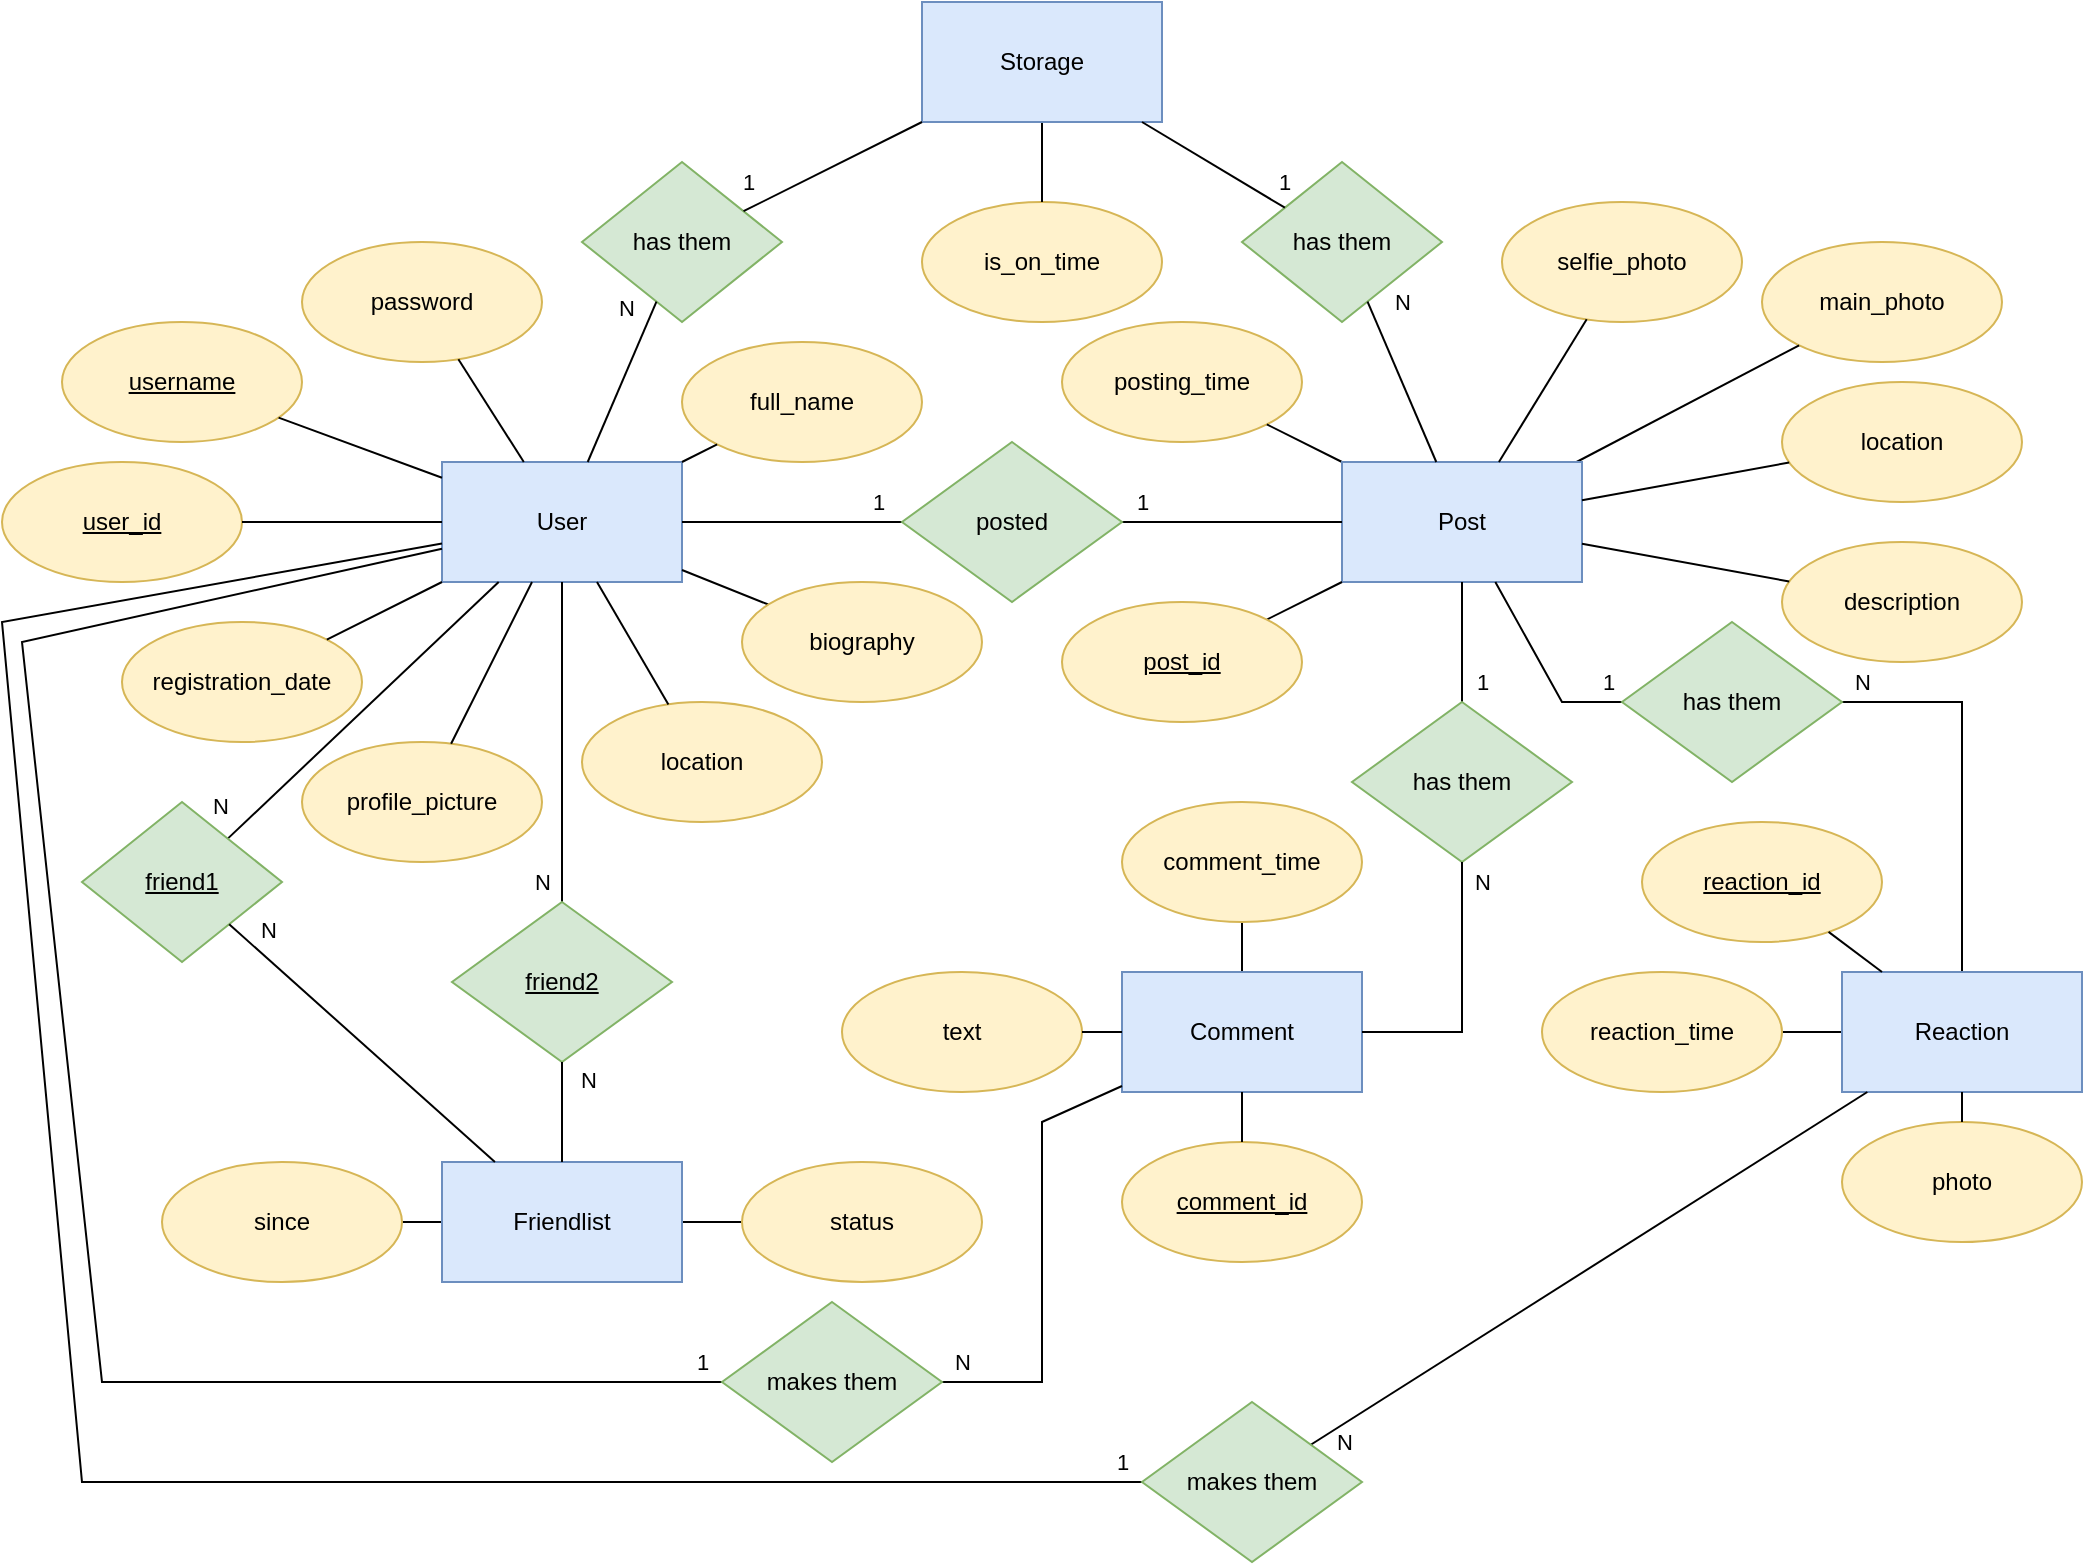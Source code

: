 <mxfile version="17.1.3"><diagram id="u9HcNteAuFDqeYRJQjm6" name="Page-1"><mxGraphModel dx="2605" dy="2117" grid="1" gridSize="10" guides="1" tooltips="1" connect="1" arrows="1" fold="1" page="1" pageScale="1" pageWidth="827" pageHeight="1169" math="0" shadow="0"><root><mxCell id="0"/><mxCell id="1" parent="0"/><mxCell id="w_gpfD4usn8AhkuTjeav-1" value="User" style="rounded=0;whiteSpace=wrap;html=1;fillColor=#dae8fc;strokeColor=#6c8ebf;" vertex="1" parent="1"><mxGeometry x="190" y="150" width="120" height="60" as="geometry"/></mxCell><mxCell id="w_gpfD4usn8AhkuTjeav-2" value="&lt;u&gt;username&lt;/u&gt;" style="ellipse;whiteSpace=wrap;html=1;fillColor=#fff2cc;strokeColor=#d6b656;" vertex="1" parent="1"><mxGeometry y="80" width="120" height="60" as="geometry"/></mxCell><mxCell id="w_gpfD4usn8AhkuTjeav-3" value="password" style="ellipse;whiteSpace=wrap;html=1;fillColor=#fff2cc;strokeColor=#d6b656;" vertex="1" parent="1"><mxGeometry x="120" y="40" width="120" height="60" as="geometry"/></mxCell><mxCell id="w_gpfD4usn8AhkuTjeav-4" value="posting_time" style="ellipse;whiteSpace=wrap;html=1;fillColor=#fff2cc;strokeColor=#d6b656;" vertex="1" parent="1"><mxGeometry x="500" y="80" width="120" height="60" as="geometry"/></mxCell><mxCell id="w_gpfD4usn8AhkuTjeav-5" value="registration_date" style="ellipse;whiteSpace=wrap;html=1;fillColor=#fff2cc;strokeColor=#d6b656;" vertex="1" parent="1"><mxGeometry x="30" y="230" width="120" height="60" as="geometry"/></mxCell><mxCell id="w_gpfD4usn8AhkuTjeav-6" value="main_photo" style="ellipse;whiteSpace=wrap;html=1;fillColor=#fff2cc;strokeColor=#d6b656;" vertex="1" parent="1"><mxGeometry x="850" y="40" width="120" height="60" as="geometry"/></mxCell><mxCell id="w_gpfD4usn8AhkuTjeav-7" value="&lt;u&gt;user_id&lt;/u&gt;" style="ellipse;whiteSpace=wrap;html=1;fillColor=#fff2cc;strokeColor=#d6b656;" vertex="1" parent="1"><mxGeometry x="-30" y="150" width="120" height="60" as="geometry"/></mxCell><mxCell id="w_gpfD4usn8AhkuTjeav-8" value="selfie_photo" style="ellipse;whiteSpace=wrap;html=1;fillColor=#fff2cc;strokeColor=#d6b656;" vertex="1" parent="1"><mxGeometry x="720" y="20" width="120" height="60" as="geometry"/></mxCell><mxCell id="w_gpfD4usn8AhkuTjeav-9" value="" style="endArrow=none;html=1;rounded=0;" edge="1" parent="1" source="w_gpfD4usn8AhkuTjeav-1" target="w_gpfD4usn8AhkuTjeav-2"><mxGeometry width="50" height="50" relative="1" as="geometry"><mxPoint x="300" y="290" as="sourcePoint"/><mxPoint x="350" y="240" as="targetPoint"/></mxGeometry></mxCell><mxCell id="w_gpfD4usn8AhkuTjeav-10" value="" style="endArrow=none;html=1;rounded=0;" edge="1" parent="1" source="w_gpfD4usn8AhkuTjeav-1" target="w_gpfD4usn8AhkuTjeav-5"><mxGeometry width="50" height="50" relative="1" as="geometry"><mxPoint x="380" y="350" as="sourcePoint"/><mxPoint x="430" y="300" as="targetPoint"/></mxGeometry></mxCell><mxCell id="w_gpfD4usn8AhkuTjeav-11" value="" style="endArrow=none;html=1;rounded=0;" edge="1" parent="1" source="w_gpfD4usn8AhkuTjeav-15" target="w_gpfD4usn8AhkuTjeav-4"><mxGeometry width="50" height="50" relative="1" as="geometry"><mxPoint x="450" y="400" as="sourcePoint"/><mxPoint x="500" y="350" as="targetPoint"/></mxGeometry></mxCell><mxCell id="w_gpfD4usn8AhkuTjeav-12" value="" style="endArrow=none;html=1;rounded=0;" edge="1" parent="1" source="w_gpfD4usn8AhkuTjeav-15" target="w_gpfD4usn8AhkuTjeav-6"><mxGeometry width="50" height="50" relative="1" as="geometry"><mxPoint x="460" y="410" as="sourcePoint"/><mxPoint x="510" y="360" as="targetPoint"/></mxGeometry></mxCell><mxCell id="w_gpfD4usn8AhkuTjeav-13" value="" style="endArrow=none;html=1;rounded=0;" edge="1" parent="1" source="w_gpfD4usn8AhkuTjeav-7" target="w_gpfD4usn8AhkuTjeav-1"><mxGeometry width="50" height="50" relative="1" as="geometry"><mxPoint x="380" y="420" as="sourcePoint"/><mxPoint x="430" y="370" as="targetPoint"/></mxGeometry></mxCell><mxCell id="w_gpfD4usn8AhkuTjeav-14" value="" style="endArrow=none;html=1;rounded=0;" edge="1" parent="1" source="w_gpfD4usn8AhkuTjeav-1" target="w_gpfD4usn8AhkuTjeav-3"><mxGeometry width="50" height="50" relative="1" as="geometry"><mxPoint x="330" y="250" as="sourcePoint"/><mxPoint x="380" y="200" as="targetPoint"/></mxGeometry></mxCell><mxCell id="w_gpfD4usn8AhkuTjeav-15" value="Post" style="rounded=0;whiteSpace=wrap;html=1;fillColor=#dae8fc;strokeColor=#6c8ebf;" vertex="1" parent="1"><mxGeometry x="640" y="150" width="120" height="60" as="geometry"/></mxCell><mxCell id="w_gpfD4usn8AhkuTjeav-16" value="" style="endArrow=none;html=1;rounded=0;" edge="1" parent="1" source="w_gpfD4usn8AhkuTjeav-15" target="w_gpfD4usn8AhkuTjeav-8"><mxGeometry width="50" height="50" relative="1" as="geometry"><mxPoint x="630" y="340" as="sourcePoint"/><mxPoint x="680" y="290" as="targetPoint"/></mxGeometry></mxCell><mxCell id="w_gpfD4usn8AhkuTjeav-17" value="" style="endArrow=none;html=1;rounded=0;" edge="1" parent="1" source="w_gpfD4usn8AhkuTjeav-21" target="w_gpfD4usn8AhkuTjeav-15"><mxGeometry width="50" height="50" relative="1" as="geometry"><mxPoint x="390" y="430" as="sourcePoint"/><mxPoint x="440" y="380" as="targetPoint"/></mxGeometry></mxCell><mxCell id="w_gpfD4usn8AhkuTjeav-27" value="1" style="edgeLabel;html=1;align=center;verticalAlign=middle;resizable=0;points=[];" vertex="1" connectable="0" parent="w_gpfD4usn8AhkuTjeav-17"><mxGeometry x="-0.764" relative="1" as="geometry"><mxPoint x="-3" y="-10" as="offset"/></mxGeometry></mxCell><mxCell id="w_gpfD4usn8AhkuTjeav-18" value="" style="endArrow=none;html=1;rounded=0;" edge="1" parent="1" source="w_gpfD4usn8AhkuTjeav-1" target="w_gpfD4usn8AhkuTjeav-21"><mxGeometry width="50" height="50" relative="1" as="geometry"><mxPoint x="400" y="440" as="sourcePoint"/><mxPoint x="450" y="390" as="targetPoint"/></mxGeometry></mxCell><mxCell id="w_gpfD4usn8AhkuTjeav-26" value="1" style="edgeLabel;html=1;align=center;verticalAlign=middle;resizable=0;points=[];" vertex="1" connectable="0" parent="w_gpfD4usn8AhkuTjeav-18"><mxGeometry x="0.782" y="-1" relative="1" as="geometry"><mxPoint y="-11" as="offset"/></mxGeometry></mxCell><mxCell id="w_gpfD4usn8AhkuTjeav-19" value="" style="endArrow=none;html=1;rounded=0;" edge="1" parent="1" source="w_gpfD4usn8AhkuTjeav-29" target="w_gpfD4usn8AhkuTjeav-15"><mxGeometry width="50" height="50" relative="1" as="geometry"><mxPoint x="250" y="440" as="sourcePoint"/><mxPoint x="300" y="390" as="targetPoint"/></mxGeometry></mxCell><mxCell id="w_gpfD4usn8AhkuTjeav-37" value="1" style="edgeLabel;html=1;align=center;verticalAlign=middle;resizable=0;points=[];" vertex="1" connectable="0" parent="w_gpfD4usn8AhkuTjeav-19"><mxGeometry x="-0.5" y="-2" relative="1" as="geometry"><mxPoint x="8" y="5" as="offset"/></mxGeometry></mxCell><mxCell id="w_gpfD4usn8AhkuTjeav-20" value="" style="endArrow=none;html=1;rounded=0;" edge="1" parent="1" source="w_gpfD4usn8AhkuTjeav-28" target="w_gpfD4usn8AhkuTjeav-25"><mxGeometry width="50" height="50" relative="1" as="geometry"><mxPoint x="270" y="445" as="sourcePoint"/><mxPoint x="320" y="395" as="targetPoint"/></mxGeometry></mxCell><mxCell id="w_gpfD4usn8AhkuTjeav-21" value="posted" style="rhombus;whiteSpace=wrap;html=1;fillColor=#d5e8d4;strokeColor=#82b366;" vertex="1" parent="1"><mxGeometry x="420" y="140" width="110" height="80" as="geometry"/></mxCell><mxCell id="w_gpfD4usn8AhkuTjeav-22" value="profile_picture" style="ellipse;whiteSpace=wrap;html=1;fillColor=#fff2cc;strokeColor=#d6b656;" vertex="1" parent="1"><mxGeometry x="120" y="290" width="120" height="60" as="geometry"/></mxCell><mxCell id="w_gpfD4usn8AhkuTjeav-23" value="&lt;u&gt;comment_id&lt;/u&gt;" style="ellipse;whiteSpace=wrap;html=1;fillColor=#fff2cc;strokeColor=#d6b656;" vertex="1" parent="1"><mxGeometry x="530" y="490" width="120" height="60" as="geometry"/></mxCell><mxCell id="w_gpfD4usn8AhkuTjeav-24" value="text" style="ellipse;whiteSpace=wrap;html=1;fillColor=#fff2cc;strokeColor=#d6b656;" vertex="1" parent="1"><mxGeometry x="390" y="405" width="120" height="60" as="geometry"/></mxCell><mxCell id="w_gpfD4usn8AhkuTjeav-25" value="comment_time" style="ellipse;whiteSpace=wrap;html=1;fillColor=#fff2cc;strokeColor=#d6b656;" vertex="1" parent="1"><mxGeometry x="530" y="320" width="120" height="60" as="geometry"/></mxCell><mxCell id="w_gpfD4usn8AhkuTjeav-28" value="Comment" style="rounded=0;whiteSpace=wrap;html=1;fillColor=#dae8fc;strokeColor=#6c8ebf;" vertex="1" parent="1"><mxGeometry x="530" y="405" width="120" height="60" as="geometry"/></mxCell><mxCell id="w_gpfD4usn8AhkuTjeav-29" value="has them" style="rhombus;whiteSpace=wrap;html=1;fillColor=#d5e8d4;strokeColor=#82b366;" vertex="1" parent="1"><mxGeometry x="645" y="270" width="110" height="80" as="geometry"/></mxCell><mxCell id="w_gpfD4usn8AhkuTjeav-31" value="" style="endArrow=none;html=1;rounded=0;" edge="1" parent="1" source="w_gpfD4usn8AhkuTjeav-41" target="w_gpfD4usn8AhkuTjeav-15"><mxGeometry width="50" height="50" relative="1" as="geometry"><mxPoint x="250" y="610" as="sourcePoint"/><mxPoint x="300" y="560" as="targetPoint"/></mxGeometry></mxCell><mxCell id="w_gpfD4usn8AhkuTjeav-32" value="" style="endArrow=none;html=1;rounded=0;" edge="1" parent="1" source="w_gpfD4usn8AhkuTjeav-28" target="w_gpfD4usn8AhkuTjeav-23"><mxGeometry width="50" height="50" relative="1" as="geometry"><mxPoint x="270" y="610" as="sourcePoint"/><mxPoint x="320" y="560" as="targetPoint"/></mxGeometry></mxCell><mxCell id="w_gpfD4usn8AhkuTjeav-33" value="" style="endArrow=none;html=1;rounded=0;" edge="1" parent="1" source="w_gpfD4usn8AhkuTjeav-24" target="w_gpfD4usn8AhkuTjeav-28"><mxGeometry width="50" height="50" relative="1" as="geometry"><mxPoint x="250" y="585" as="sourcePoint"/><mxPoint x="300" y="535" as="targetPoint"/></mxGeometry></mxCell><mxCell id="w_gpfD4usn8AhkuTjeav-34" value="" style="endArrow=none;html=1;rounded=0;" edge="1" parent="1" source="w_gpfD4usn8AhkuTjeav-1" target="w_gpfD4usn8AhkuTjeav-39"><mxGeometry width="50" height="50" relative="1" as="geometry"><mxPoint x="280" y="610" as="sourcePoint"/><mxPoint x="330" y="560" as="targetPoint"/></mxGeometry></mxCell><mxCell id="w_gpfD4usn8AhkuTjeav-35" value="" style="endArrow=none;html=1;rounded=0;" edge="1" parent="1" source="w_gpfD4usn8AhkuTjeav-28" target="w_gpfD4usn8AhkuTjeav-29"><mxGeometry width="50" height="50" relative="1" as="geometry"><mxPoint x="675" y="490" as="sourcePoint"/><mxPoint x="725" y="440" as="targetPoint"/><Array as="points"><mxPoint x="700" y="435"/></Array></mxGeometry></mxCell><mxCell id="w_gpfD4usn8AhkuTjeav-36" value="N" style="edgeLabel;html=1;align=center;verticalAlign=middle;resizable=0;points=[];" vertex="1" connectable="0" parent="w_gpfD4usn8AhkuTjeav-35"><mxGeometry x="0.807" y="-1" relative="1" as="geometry"><mxPoint x="9" y="-3" as="offset"/></mxGeometry></mxCell><mxCell id="w_gpfD4usn8AhkuTjeav-38" value="location" style="ellipse;whiteSpace=wrap;html=1;fillColor=#fff2cc;strokeColor=#d6b656;" vertex="1" parent="1"><mxGeometry x="260" y="270" width="120" height="60" as="geometry"/></mxCell><mxCell id="w_gpfD4usn8AhkuTjeav-39" value="biography" style="ellipse;whiteSpace=wrap;html=1;fillColor=#fff2cc;strokeColor=#d6b656;" vertex="1" parent="1"><mxGeometry x="340" y="210" width="120" height="60" as="geometry"/></mxCell><mxCell id="w_gpfD4usn8AhkuTjeav-40" value="full_name" style="ellipse;whiteSpace=wrap;html=1;fillColor=#fff2cc;strokeColor=#d6b656;" vertex="1" parent="1"><mxGeometry x="310" y="90" width="120" height="60" as="geometry"/></mxCell><mxCell id="w_gpfD4usn8AhkuTjeav-41" value="&lt;u&gt;post_id&lt;/u&gt;" style="ellipse;whiteSpace=wrap;html=1;fillColor=#fff2cc;strokeColor=#d6b656;" vertex="1" parent="1"><mxGeometry x="500" y="220" width="120" height="60" as="geometry"/></mxCell><mxCell id="w_gpfD4usn8AhkuTjeav-42" value="" style="endArrow=none;html=1;rounded=0;" edge="1" parent="1" source="w_gpfD4usn8AhkuTjeav-38" target="w_gpfD4usn8AhkuTjeav-1"><mxGeometry width="50" height="50" relative="1" as="geometry"><mxPoint x="290" y="620" as="sourcePoint"/><mxPoint x="340" y="570" as="targetPoint"/></mxGeometry></mxCell><mxCell id="w_gpfD4usn8AhkuTjeav-43" value="" style="endArrow=none;html=1;rounded=0;" edge="1" parent="1" source="w_gpfD4usn8AhkuTjeav-22" target="w_gpfD4usn8AhkuTjeav-1"><mxGeometry width="50" height="50" relative="1" as="geometry"><mxPoint x="300" y="630" as="sourcePoint"/><mxPoint x="350" y="580" as="targetPoint"/></mxGeometry></mxCell><mxCell id="w_gpfD4usn8AhkuTjeav-44" value="" style="endArrow=none;html=1;rounded=0;startArrow=none;" edge="1" parent="1" source="w_gpfD4usn8AhkuTjeav-50" target="w_gpfD4usn8AhkuTjeav-1"><mxGeometry width="50" height="50" relative="1" as="geometry"><mxPoint x="310" y="640" as="sourcePoint"/><mxPoint x="360" y="590" as="targetPoint"/><Array as="points"/></mxGeometry></mxCell><mxCell id="w_gpfD4usn8AhkuTjeav-56" value="N" style="edgeLabel;html=1;align=center;verticalAlign=middle;resizable=0;points=[];" vertex="1" connectable="0" parent="w_gpfD4usn8AhkuTjeav-44"><mxGeometry x="-0.853" relative="1" as="geometry"><mxPoint x="-14" y="-7" as="offset"/></mxGeometry></mxCell><mxCell id="w_gpfD4usn8AhkuTjeav-45" value="" style="endArrow=none;html=1;rounded=0;startArrow=none;" edge="1" parent="1" source="w_gpfD4usn8AhkuTjeav-52" target="w_gpfD4usn8AhkuTjeav-1"><mxGeometry width="50" height="50" relative="1" as="geometry"><mxPoint x="320" y="650" as="sourcePoint"/><mxPoint x="370" y="600" as="targetPoint"/><Array as="points"/></mxGeometry></mxCell><mxCell id="w_gpfD4usn8AhkuTjeav-59" value="N" style="edgeLabel;html=1;align=center;verticalAlign=middle;resizable=0;points=[];" vertex="1" connectable="0" parent="w_gpfD4usn8AhkuTjeav-45"><mxGeometry x="-0.8" y="3" relative="1" as="geometry"><mxPoint x="-7" y="6" as="offset"/></mxGeometry></mxCell><mxCell id="w_gpfD4usn8AhkuTjeav-46" value="" style="endArrow=none;html=1;rounded=0;" edge="1" parent="1" source="w_gpfD4usn8AhkuTjeav-54" target="w_gpfD4usn8AhkuTjeav-49"><mxGeometry width="50" height="50" relative="1" as="geometry"><mxPoint x="330" y="660" as="sourcePoint"/><mxPoint x="380" y="610" as="targetPoint"/></mxGeometry></mxCell><mxCell id="w_gpfD4usn8AhkuTjeav-47" value="" style="endArrow=none;html=1;rounded=0;" edge="1" parent="1" source="w_gpfD4usn8AhkuTjeav-55" target="w_gpfD4usn8AhkuTjeav-49"><mxGeometry width="50" height="50" relative="1" as="geometry"><mxPoint x="340" y="670" as="sourcePoint"/><mxPoint x="390" y="620" as="targetPoint"/></mxGeometry></mxCell><mxCell id="w_gpfD4usn8AhkuTjeav-48" value="" style="endArrow=none;html=1;rounded=0;" edge="1" parent="1" source="w_gpfD4usn8AhkuTjeav-40" target="w_gpfD4usn8AhkuTjeav-1"><mxGeometry width="50" height="50" relative="1" as="geometry"><mxPoint x="350" y="680" as="sourcePoint"/><mxPoint x="400" y="630" as="targetPoint"/></mxGeometry></mxCell><mxCell id="w_gpfD4usn8AhkuTjeav-49" value="Friendlist" style="rounded=0;whiteSpace=wrap;html=1;fillColor=#dae8fc;strokeColor=#6c8ebf;" vertex="1" parent="1"><mxGeometry x="190" y="500" width="120" height="60" as="geometry"/></mxCell><mxCell id="w_gpfD4usn8AhkuTjeav-50" value="&lt;u&gt;friend1&lt;/u&gt;" style="rhombus;whiteSpace=wrap;html=1;fillColor=#d5e8d4;strokeColor=#82b366;" vertex="1" parent="1"><mxGeometry x="10" y="320" width="100" height="80" as="geometry"/></mxCell><mxCell id="w_gpfD4usn8AhkuTjeav-51" value="" style="endArrow=none;html=1;rounded=0;" edge="1" parent="1" source="w_gpfD4usn8AhkuTjeav-49" target="w_gpfD4usn8AhkuTjeav-50"><mxGeometry width="50" height="50" relative="1" as="geometry"><mxPoint x="128" y="500" as="sourcePoint"/><mxPoint x="218.5" y="210" as="targetPoint"/><Array as="points"/></mxGeometry></mxCell><mxCell id="w_gpfD4usn8AhkuTjeav-57" value="N" style="edgeLabel;html=1;align=center;verticalAlign=middle;resizable=0;points=[];" vertex="1" connectable="0" parent="w_gpfD4usn8AhkuTjeav-51"><mxGeometry x="0.783" y="3" relative="1" as="geometry"><mxPoint x="7" y="-12" as="offset"/></mxGeometry></mxCell><mxCell id="w_gpfD4usn8AhkuTjeav-52" value="&lt;u&gt;friend2&lt;/u&gt;" style="rhombus;whiteSpace=wrap;html=1;fillColor=#d5e8d4;strokeColor=#82b366;" vertex="1" parent="1"><mxGeometry x="195" y="370" width="110" height="80" as="geometry"/></mxCell><mxCell id="w_gpfD4usn8AhkuTjeav-53" value="" style="endArrow=none;html=1;rounded=0;" edge="1" parent="1" source="w_gpfD4usn8AhkuTjeav-49" target="w_gpfD4usn8AhkuTjeav-52"><mxGeometry width="50" height="50" relative="1" as="geometry"><mxPoint x="170" y="530" as="sourcePoint"/><mxPoint x="240" y="430" as="targetPoint"/><Array as="points"/></mxGeometry></mxCell><mxCell id="w_gpfD4usn8AhkuTjeav-58" value="N" style="edgeLabel;html=1;align=center;verticalAlign=middle;resizable=0;points=[];" vertex="1" connectable="0" parent="w_gpfD4usn8AhkuTjeav-53"><mxGeometry x="0.599" y="-5" relative="1" as="geometry"><mxPoint x="8" y="-1" as="offset"/></mxGeometry></mxCell><mxCell id="w_gpfD4usn8AhkuTjeav-54" value="status" style="ellipse;whiteSpace=wrap;html=1;fillColor=#fff2cc;strokeColor=#d6b656;" vertex="1" parent="1"><mxGeometry x="340" y="500" width="120" height="60" as="geometry"/></mxCell><mxCell id="w_gpfD4usn8AhkuTjeav-55" value="since" style="ellipse;whiteSpace=wrap;html=1;fillColor=#fff2cc;strokeColor=#d6b656;" vertex="1" parent="1"><mxGeometry x="50" y="500" width="120" height="60" as="geometry"/></mxCell><mxCell id="w_gpfD4usn8AhkuTjeav-63" value="is_on_time" style="ellipse;whiteSpace=wrap;html=1;fillColor=#fff2cc;strokeColor=#d6b656;" vertex="1" parent="1"><mxGeometry x="430" y="20" width="120" height="60" as="geometry"/></mxCell><mxCell id="w_gpfD4usn8AhkuTjeav-64" value="description" style="ellipse;whiteSpace=wrap;html=1;fillColor=#fff2cc;strokeColor=#d6b656;" vertex="1" parent="1"><mxGeometry x="860" y="190" width="120" height="60" as="geometry"/></mxCell><mxCell id="w_gpfD4usn8AhkuTjeav-65" value="location" style="ellipse;whiteSpace=wrap;html=1;fillColor=#fff2cc;strokeColor=#d6b656;" vertex="1" parent="1"><mxGeometry x="860" y="110" width="120" height="60" as="geometry"/></mxCell><mxCell id="w_gpfD4usn8AhkuTjeav-66" value="" style="endArrow=none;html=1;rounded=0;" edge="1" parent="1" source="w_gpfD4usn8AhkuTjeav-15" target="w_gpfD4usn8AhkuTjeav-64"><mxGeometry width="50" height="50" relative="1" as="geometry"><mxPoint x="1100" y="330" as="sourcePoint"/><mxPoint x="1150" y="280" as="targetPoint"/></mxGeometry></mxCell><mxCell id="w_gpfD4usn8AhkuTjeav-67" value="" style="endArrow=none;html=1;rounded=0;" edge="1" parent="1" source="w_gpfD4usn8AhkuTjeav-15" target="w_gpfD4usn8AhkuTjeav-77"><mxGeometry width="50" height="50" relative="1" as="geometry"><mxPoint x="1100" y="330" as="sourcePoint"/><mxPoint x="1150" y="280" as="targetPoint"/><Array as="points"><mxPoint x="750" y="270"/></Array></mxGeometry></mxCell><mxCell id="w_gpfD4usn8AhkuTjeav-78" value="1" style="edgeLabel;html=1;align=center;verticalAlign=middle;resizable=0;points=[];" vertex="1" connectable="0" parent="w_gpfD4usn8AhkuTjeav-67"><mxGeometry x="0.849" y="1" relative="1" as="geometry"><mxPoint y="-9" as="offset"/></mxGeometry></mxCell><mxCell id="w_gpfD4usn8AhkuTjeav-68" value="" style="endArrow=none;html=1;rounded=0;" edge="1" parent="1" source="w_gpfD4usn8AhkuTjeav-77" target="w_gpfD4usn8AhkuTjeav-74"><mxGeometry width="50" height="50" relative="1" as="geometry"><mxPoint x="780" y="430" as="sourcePoint"/><mxPoint x="1150" y="280" as="targetPoint"/><Array as="points"><mxPoint x="950" y="270"/></Array></mxGeometry></mxCell><mxCell id="w_gpfD4usn8AhkuTjeav-79" value="N" style="edgeLabel;html=1;align=center;verticalAlign=middle;resizable=0;points=[];" vertex="1" connectable="0" parent="w_gpfD4usn8AhkuTjeav-68"><mxGeometry x="-0.867" relative="1" as="geometry"><mxPoint x="-3" y="-10" as="offset"/></mxGeometry></mxCell><mxCell id="w_gpfD4usn8AhkuTjeav-69" value="" style="endArrow=none;html=1;rounded=0;" edge="1" parent="1" source="w_gpfD4usn8AhkuTjeav-15" target="w_gpfD4usn8AhkuTjeav-65"><mxGeometry width="50" height="50" relative="1" as="geometry"><mxPoint x="470" y="420" as="sourcePoint"/><mxPoint x="520" y="370" as="targetPoint"/></mxGeometry></mxCell><mxCell id="w_gpfD4usn8AhkuTjeav-70" value="" style="endArrow=none;html=1;rounded=0;" edge="1" parent="1" source="w_gpfD4usn8AhkuTjeav-74" target="w_gpfD4usn8AhkuTjeav-73"><mxGeometry width="50" height="50" relative="1" as="geometry"><mxPoint x="800" y="580" as="sourcePoint"/><mxPoint x="850" y="530" as="targetPoint"/></mxGeometry></mxCell><mxCell id="w_gpfD4usn8AhkuTjeav-71" value="&lt;u&gt;reaction_id&lt;/u&gt;" style="ellipse;whiteSpace=wrap;html=1;fillColor=#fff2cc;strokeColor=#d6b656;" vertex="1" parent="1"><mxGeometry x="790" y="330" width="120" height="60" as="geometry"/></mxCell><mxCell id="w_gpfD4usn8AhkuTjeav-72" value="photo" style="ellipse;whiteSpace=wrap;html=1;fillColor=#fff2cc;strokeColor=#d6b656;" vertex="1" parent="1"><mxGeometry x="890" y="480" width="120" height="60" as="geometry"/></mxCell><mxCell id="w_gpfD4usn8AhkuTjeav-73" value="reaction_time" style="ellipse;whiteSpace=wrap;html=1;fillColor=#fff2cc;strokeColor=#d6b656;" vertex="1" parent="1"><mxGeometry x="740" y="405" width="120" height="60" as="geometry"/></mxCell><mxCell id="w_gpfD4usn8AhkuTjeav-74" value="Reaction" style="rounded=0;whiteSpace=wrap;html=1;fillColor=#dae8fc;strokeColor=#6c8ebf;" vertex="1" parent="1"><mxGeometry x="890" y="405" width="120" height="60" as="geometry"/></mxCell><mxCell id="w_gpfD4usn8AhkuTjeav-75" value="" style="endArrow=none;html=1;rounded=0;" edge="1" parent="1" source="w_gpfD4usn8AhkuTjeav-74" target="w_gpfD4usn8AhkuTjeav-71"><mxGeometry width="50" height="50" relative="1" as="geometry"><mxPoint x="800" y="745" as="sourcePoint"/><mxPoint x="850" y="695" as="targetPoint"/></mxGeometry></mxCell><mxCell id="w_gpfD4usn8AhkuTjeav-76" value="" style="endArrow=none;html=1;rounded=0;" edge="1" parent="1" source="w_gpfD4usn8AhkuTjeav-72" target="w_gpfD4usn8AhkuTjeav-74"><mxGeometry width="50" height="50" relative="1" as="geometry"><mxPoint x="780" y="720" as="sourcePoint"/><mxPoint x="830" y="670" as="targetPoint"/></mxGeometry></mxCell><mxCell id="w_gpfD4usn8AhkuTjeav-77" value="has them" style="rhombus;whiteSpace=wrap;html=1;fillColor=#d5e8d4;strokeColor=#82b366;" vertex="1" parent="1"><mxGeometry x="780" y="230" width="110" height="80" as="geometry"/></mxCell><mxCell id="w_gpfD4usn8AhkuTjeav-80" value="" style="endArrow=none;html=1;rounded=0;" edge="1" parent="1" source="w_gpfD4usn8AhkuTjeav-1" target="w_gpfD4usn8AhkuTjeav-87"><mxGeometry width="50" height="50" relative="1" as="geometry"><mxPoint x="1080" y="360" as="sourcePoint"/><mxPoint x="1130" y="310" as="targetPoint"/><Array as="points"><mxPoint x="-20" y="240"/><mxPoint x="20" y="610"/></Array></mxGeometry></mxCell><mxCell id="w_gpfD4usn8AhkuTjeav-89" value="1" style="edgeLabel;html=1;align=center;verticalAlign=middle;resizable=0;points=[];" vertex="1" connectable="0" parent="w_gpfD4usn8AhkuTjeav-80"><mxGeometry x="0.973" relative="1" as="geometry"><mxPoint x="2" y="-10" as="offset"/></mxGeometry></mxCell><mxCell id="w_gpfD4usn8AhkuTjeav-81" value="" style="endArrow=none;html=1;rounded=0;" edge="1" parent="1" source="w_gpfD4usn8AhkuTjeav-86" target="w_gpfD4usn8AhkuTjeav-74"><mxGeometry width="50" height="50" relative="1" as="geometry"><mxPoint x="1090" y="370" as="sourcePoint"/><mxPoint x="1140" y="320" as="targetPoint"/><Array as="points"/></mxGeometry></mxCell><mxCell id="w_gpfD4usn8AhkuTjeav-91" value="N" style="edgeLabel;html=1;align=center;verticalAlign=middle;resizable=0;points=[];" vertex="1" connectable="0" parent="w_gpfD4usn8AhkuTjeav-81"><mxGeometry x="-0.704" y="-3" relative="1" as="geometry"><mxPoint x="-27" y="22" as="offset"/></mxGeometry></mxCell><mxCell id="w_gpfD4usn8AhkuTjeav-83" value="" style="endArrow=none;html=1;rounded=0;" edge="1" parent="1" source="w_gpfD4usn8AhkuTjeav-1" target="w_gpfD4usn8AhkuTjeav-86"><mxGeometry width="50" height="50" relative="1" as="geometry"><mxPoint x="1110" y="390" as="sourcePoint"/><mxPoint x="1160" y="340" as="targetPoint"/><Array as="points"><mxPoint x="-30" y="230"/><mxPoint x="10" y="660"/></Array></mxGeometry></mxCell><mxCell id="w_gpfD4usn8AhkuTjeav-90" value="1" style="edgeLabel;html=1;align=center;verticalAlign=middle;resizable=0;points=[];" vertex="1" connectable="0" parent="w_gpfD4usn8AhkuTjeav-83"><mxGeometry x="0.971" y="-1" relative="1" as="geometry"><mxPoint x="7" y="-11" as="offset"/></mxGeometry></mxCell><mxCell id="w_gpfD4usn8AhkuTjeav-84" value="" style="endArrow=none;html=1;rounded=0;" edge="1" parent="1" source="w_gpfD4usn8AhkuTjeav-92" target="w_gpfD4usn8AhkuTjeav-63"><mxGeometry width="50" height="50" relative="1" as="geometry"><mxPoint x="1120" y="350" as="sourcePoint"/><mxPoint x="1170" y="300" as="targetPoint"/></mxGeometry></mxCell><mxCell id="w_gpfD4usn8AhkuTjeav-85" value="" style="endArrow=none;html=1;rounded=0;" edge="1" parent="1" source="w_gpfD4usn8AhkuTjeav-87" target="w_gpfD4usn8AhkuTjeav-28"><mxGeometry width="50" height="50" relative="1" as="geometry"><mxPoint x="1080" y="360" as="sourcePoint"/><mxPoint x="1130" y="310" as="targetPoint"/><Array as="points"><mxPoint x="490" y="610"/><mxPoint x="490" y="480"/></Array></mxGeometry></mxCell><mxCell id="w_gpfD4usn8AhkuTjeav-88" value="N" style="edgeLabel;html=1;align=center;verticalAlign=middle;resizable=0;points=[];" vertex="1" connectable="0" parent="w_gpfD4usn8AhkuTjeav-85"><mxGeometry x="-0.884" y="3" relative="1" as="geometry"><mxPoint x="-3" y="-7" as="offset"/></mxGeometry></mxCell><mxCell id="w_gpfD4usn8AhkuTjeav-86" value="makes them" style="rhombus;whiteSpace=wrap;html=1;fillColor=#d5e8d4;strokeColor=#82b366;" vertex="1" parent="1"><mxGeometry x="540" y="620" width="110" height="80" as="geometry"/></mxCell><mxCell id="w_gpfD4usn8AhkuTjeav-87" value="makes them" style="rhombus;whiteSpace=wrap;html=1;fillColor=#d5e8d4;strokeColor=#82b366;" vertex="1" parent="1"><mxGeometry x="330" y="570" width="110" height="80" as="geometry"/></mxCell><mxCell id="w_gpfD4usn8AhkuTjeav-92" value="Storage" style="rounded=0;whiteSpace=wrap;html=1;fillColor=#dae8fc;strokeColor=#6c8ebf;" vertex="1" parent="1"><mxGeometry x="430" y="-80" width="120" height="60" as="geometry"/></mxCell><mxCell id="w_gpfD4usn8AhkuTjeav-93" value="has them" style="rhombus;whiteSpace=wrap;html=1;fillColor=#d5e8d4;strokeColor=#82b366;" vertex="1" parent="1"><mxGeometry x="590" width="100" height="80" as="geometry"/></mxCell><mxCell id="w_gpfD4usn8AhkuTjeav-94" value="" style="endArrow=none;html=1;rounded=0;" edge="1" parent="1" source="w_gpfD4usn8AhkuTjeav-92" target="w_gpfD4usn8AhkuTjeav-93"><mxGeometry width="50" height="50" relative="1" as="geometry"><mxPoint x="430" y="250" as="sourcePoint"/><mxPoint x="480" y="200" as="targetPoint"/></mxGeometry></mxCell><mxCell id="w_gpfD4usn8AhkuTjeav-97" value="1" style="edgeLabel;html=1;align=center;verticalAlign=middle;resizable=0;points=[];" vertex="1" connectable="0" parent="w_gpfD4usn8AhkuTjeav-94"><mxGeometry x="0.711" y="2" relative="1" as="geometry"><mxPoint x="8" y="-5" as="offset"/></mxGeometry></mxCell><mxCell id="w_gpfD4usn8AhkuTjeav-95" value="" style="endArrow=none;html=1;rounded=0;" edge="1" parent="1" source="w_gpfD4usn8AhkuTjeav-93" target="w_gpfD4usn8AhkuTjeav-15"><mxGeometry width="50" height="50" relative="1" as="geometry"><mxPoint x="430" y="250" as="sourcePoint"/><mxPoint x="480" y="200" as="targetPoint"/></mxGeometry></mxCell><mxCell id="w_gpfD4usn8AhkuTjeav-96" value="N" style="edgeLabel;html=1;align=center;verticalAlign=middle;resizable=0;points=[];" vertex="1" connectable="0" parent="w_gpfD4usn8AhkuTjeav-95"><mxGeometry x="-0.724" y="5" relative="1" as="geometry"><mxPoint x="8" y="-9" as="offset"/></mxGeometry></mxCell><mxCell id="w_gpfD4usn8AhkuTjeav-98" value="has them" style="rhombus;whiteSpace=wrap;html=1;fillColor=#d5e8d4;strokeColor=#82b366;" vertex="1" parent="1"><mxGeometry x="260" width="100" height="80" as="geometry"/></mxCell><mxCell id="w_gpfD4usn8AhkuTjeav-99" value="" style="endArrow=none;html=1;rounded=0;" edge="1" parent="1" source="w_gpfD4usn8AhkuTjeav-98" target="w_gpfD4usn8AhkuTjeav-92"><mxGeometry width="50" height="50" relative="1" as="geometry"><mxPoint x="260" y="20" as="sourcePoint"/><mxPoint x="310" y="-30" as="targetPoint"/></mxGeometry></mxCell><mxCell id="w_gpfD4usn8AhkuTjeav-101" value="1" style="edgeLabel;html=1;align=center;verticalAlign=middle;resizable=0;points=[];" vertex="1" connectable="0" parent="w_gpfD4usn8AhkuTjeav-99"><mxGeometry x="-0.685" y="1" relative="1" as="geometry"><mxPoint x="-11" y="-7" as="offset"/></mxGeometry></mxCell><mxCell id="w_gpfD4usn8AhkuTjeav-100" value="" style="endArrow=none;html=1;rounded=0;" edge="1" parent="1" source="w_gpfD4usn8AhkuTjeav-98" target="w_gpfD4usn8AhkuTjeav-1"><mxGeometry width="50" height="50" relative="1" as="geometry"><mxPoint x="260" y="20" as="sourcePoint"/><mxPoint x="310" y="-30" as="targetPoint"/></mxGeometry></mxCell><mxCell id="w_gpfD4usn8AhkuTjeav-102" value="N" style="edgeLabel;html=1;align=center;verticalAlign=middle;resizable=0;points=[];" vertex="1" connectable="0" parent="w_gpfD4usn8AhkuTjeav-100"><mxGeometry x="-0.51" y="-2" relative="1" as="geometry"><mxPoint x="-5" y="-16" as="offset"/></mxGeometry></mxCell></root></mxGraphModel></diagram></mxfile>